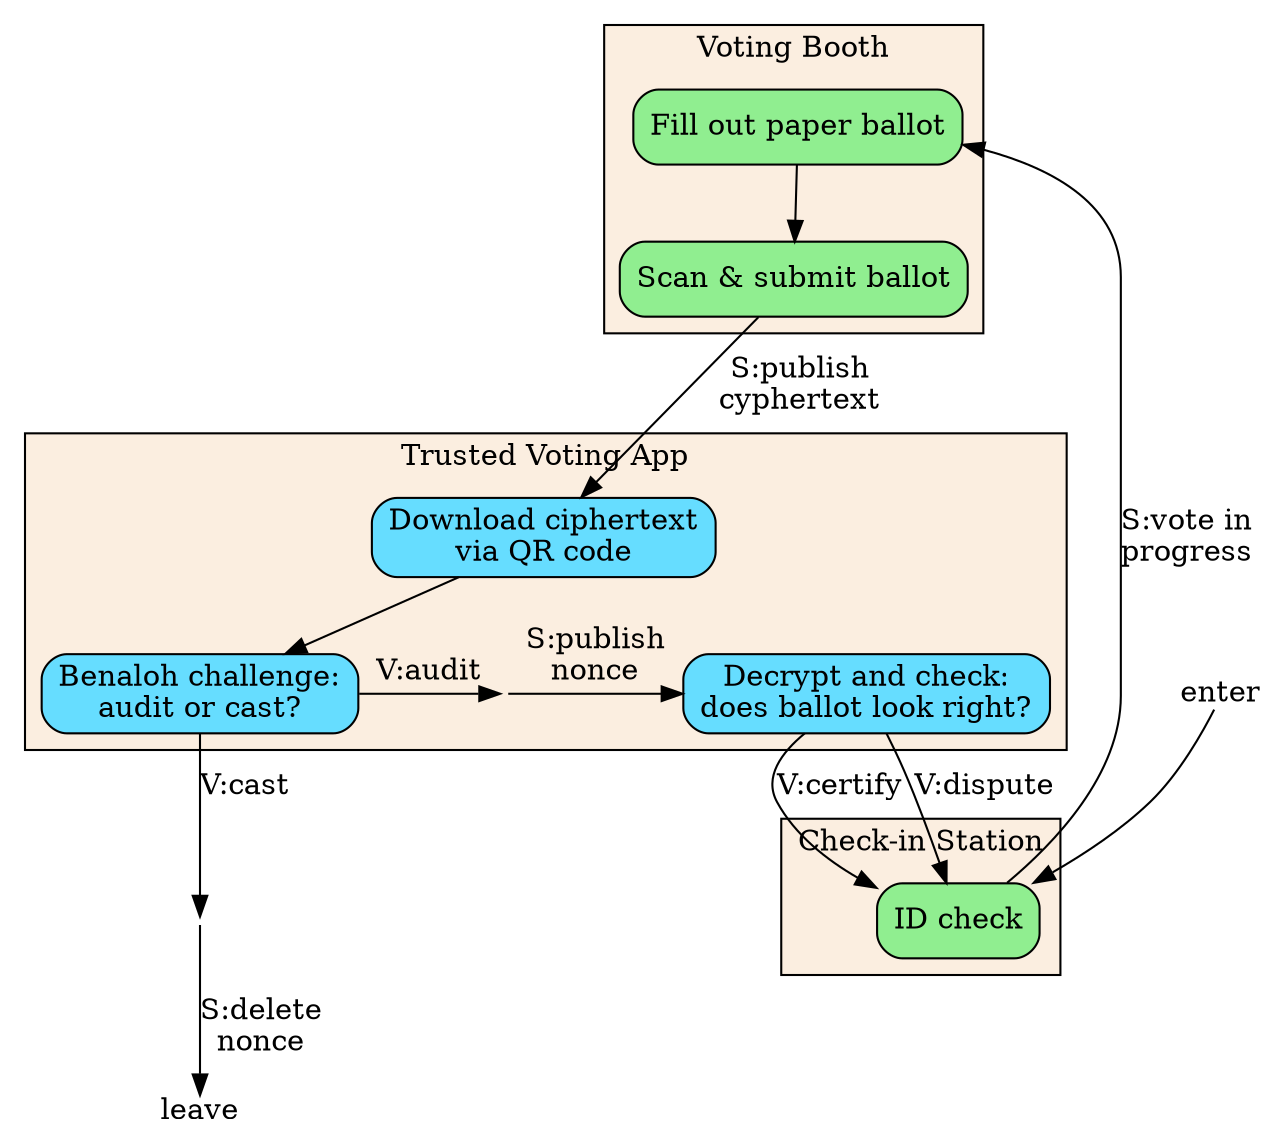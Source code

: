 digraph proposed_workflow {
  rankdir=TB
  bgcolor=transparent
  node [shape=box, style="rounded,filled", fillcolor=lightgreen]
  // edge [color=grey]

  enter [shape=plain,fillcolor=transparent]
  leave [shape=plain,fillcolor=transparent]
  enter -> id_check
  subgraph cluster_checkin {
    label="Check-in Station"
    bgcolor="#fbeee0"
    // id_check -> mint_vip_nft
    id_check [label="ID check"]
  }
  subgraph cluster_votingbooth {
    label="Voting Booth"
    bgcolor="#fbeee0"
    fill_out_ballot [label="Fill out paper ballot"]
    submit_ballot [label="Scan & submit ballot"]
    fill_out_ballot -> submit_ballot
  }
  subgraph cluster_app {
    label="Trusted Voting App"
    bgcolor="#fbeee0"
    node [fillcolor="#66ddff"] // blue
    confirm_onchain [label="Download ciphertext\nvia QR code"]
    submit_ballot -> confirm_onchain [label="S:publish\ncyphertext"]
    confirm_onchain -> audit_or_cast
    decrypt_ballot [label="Decrypt and check:\ndoes ballot look right?"]
    audit_or_cast [label="Benaloh challenge:\naudit or cast?",fillcolor="#66ddff"] // blue
    rank=same {audit_or_cast,decrypt_ballot}
    tmp1 [shape=point,style=invis]
    audit_or_cast -> tmp1 [label="V:audit"]
    tmp1 -> decrypt_ballot [label="S:publish\nnonce"]
    rank=same {audit_or_cast,tmp1,decrypt_ballot}
  }
  // TODO separate post
  // subgraph cluster_checkout {
  //   label="check-out station"
  //   mint_personal_nfts
  // }
  // subgraph cluster_dispute {
  //   label="arbitration"
  //   dispute -> open_ballot_box -> id_check
  // }
  // TODO separate post
  // subgraph cluster_verify {
  //   label="verifier app"
  //   verify_tally -> mint_verifier_nft
  // }
  id_check -> fill_out_ballot [label="S:vote in\nprogress"]
  // audit_or_cast -> mint_personal_nfts [label="cast"]
  tmp2 [shape=point,style=invis]
  audit_or_cast -> tmp2 [label="V:cast"]
  tmp2 -> leave [label="S:delete\nnonce"]
  decrypt_ballot -> id_check [label="V:certify"]
  decrypt_ballot -> id_check [label="V:dispute"]
  // id_check -> mint_personal_nfts [style="dashed"] // leave without voting
  // mint_personal_nfts -> verify_tally
  // mint_personal_nfts -> leave
  // mint_verifier_nft -> leave
}

